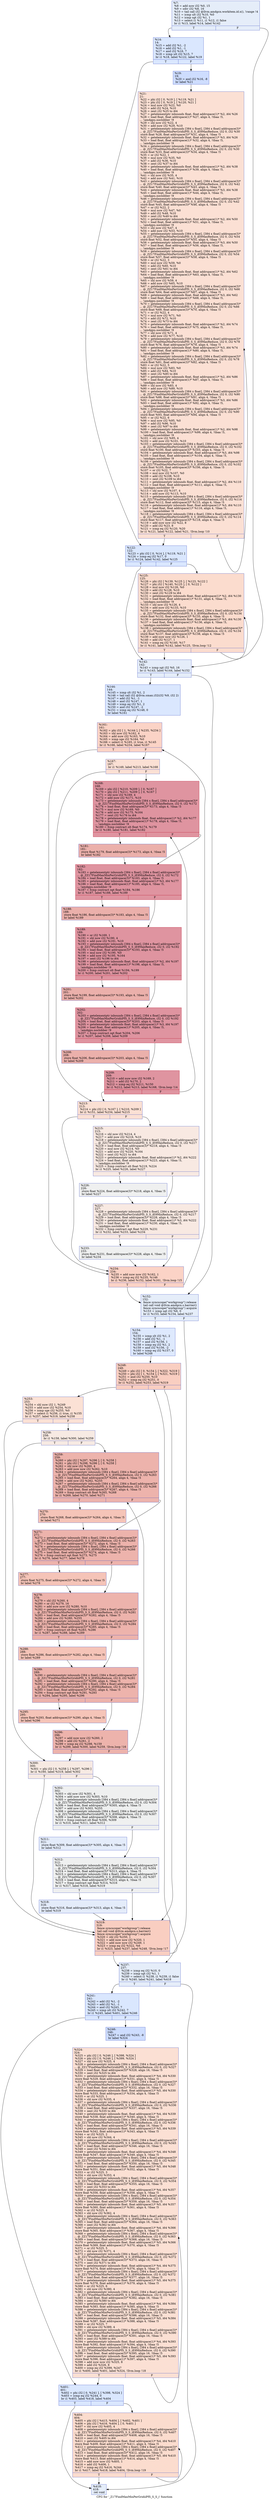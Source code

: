 digraph "CFG for '_Z17FindMaxMinPerGridiiPfS_S_S_i' function" {
	label="CFG for '_Z17FindMaxMinPerGridiiPfS_S_S_i' function";

	Node0x5356050 [shape=record,color="#3d50c3ff", style=filled, fillcolor="#c5d6f270",label="{%7:\l  %8 = add nsw i32 %0, 15\l  %9 = sdiv i32 %8, 16\l  %10 = tail call i32 @llvm.amdgcn.workitem.id.x(), !range !4\l  %11 = icmp ult i32 %10, %0\l  %12 = icmp sgt i32 %1, 1\l  %13 = select i1 %11, i1 %12, i1 false\l  br i1 %13, label %14, label %142\l|{<s0>T|<s1>F}}"];
	Node0x5356050:s0 -> Node0x53577c0;
	Node0x5356050:s1 -> Node0x5357850;
	Node0x53577c0 [shape=record,color="#3d50c3ff", style=filled, fillcolor="#abc8fd70",label="{%14:\l14:                                               \l  %15 = add i32 %1, -2\l  %16 = add i32 %1, -1\l  %17 = and i32 %16, 7\l  %18 = icmp ult i32 %15, 7\l  br i1 %18, label %122, label %19\l|{<s0>T|<s1>F}}"];
	Node0x53577c0:s0 -> Node0x5356770;
	Node0x53577c0:s1 -> Node0x5357d40;
	Node0x5357d40 [shape=record,color="#3d50c3ff", style=filled, fillcolor="#8fb1fe70",label="{%19:\l19:                                               \l  %20 = and i32 %16, -8\l  br label %21\l}"];
	Node0x5357d40 -> Node0x5357f40;
	Node0x5357f40 [shape=record,color="#3d50c3ff", style=filled, fillcolor="#f7b99e70",label="{%21:\l21:                                               \l  %22 = phi i32 [ 0, %19 ], [ %119, %21 ]\l  %23 = phi i32 [ 0, %19 ], [ %120, %21 ]\l  %24 = mul nsw i32 %22, %0\l  %25 = add i32 %24, %10\l  %26 = zext i32 %25 to i64\l  %27 = getelementptr inbounds float, float addrspace(1)* %2, i64 %26\l  %28 = load float, float addrspace(1)* %27, align 4, !tbaa !5,\l... !amdgpu.noclobber !9\l  %29 = shl nsw i32 %22, 4\l  %30 = add nuw i32 %29, %10\l  %31 = getelementptr inbounds [384 x float], [384 x float] addrspace(3)*\l... @_ZZ17FindMaxMinPerGridiiPfS_S_S_iE9MaxReduce, i32 0, i32 %30\l  store float %28, float addrspace(3)* %31, align 4, !tbaa !5\l  %32 = getelementptr inbounds float, float addrspace(1)* %3, i64 %26\l  %33 = load float, float addrspace(1)* %32, align 4, !tbaa !5,\l... !amdgpu.noclobber !9\l  %34 = getelementptr inbounds [384 x float], [384 x float] addrspace(3)*\l... @_ZZ17FindMaxMinPerGridiiPfS_S_S_iE9MinReduce, i32 0, i32 %30\l  store float %33, float addrspace(3)* %34, align 4, !tbaa !5\l  %35 = or i32 %22, 1\l  %36 = mul nsw i32 %35, %0\l  %37 = add i32 %36, %10\l  %38 = zext i32 %37 to i64\l  %39 = getelementptr inbounds float, float addrspace(1)* %2, i64 %38\l  %40 = load float, float addrspace(1)* %39, align 4, !tbaa !5,\l... !amdgpu.noclobber !9\l  %41 = shl nsw i32 %35, 4\l  %42 = add nuw i32 %41, %10\l  %43 = getelementptr inbounds [384 x float], [384 x float] addrspace(3)*\l... @_ZZ17FindMaxMinPerGridiiPfS_S_S_iE9MaxReduce, i32 0, i32 %42\l  store float %40, float addrspace(3)* %43, align 4, !tbaa !5\l  %44 = getelementptr inbounds float, float addrspace(1)* %3, i64 %38\l  %45 = load float, float addrspace(1)* %44, align 4, !tbaa !5,\l... !amdgpu.noclobber !9\l  %46 = getelementptr inbounds [384 x float], [384 x float] addrspace(3)*\l... @_ZZ17FindMaxMinPerGridiiPfS_S_S_iE9MinReduce, i32 0, i32 %42\l  store float %45, float addrspace(3)* %46, align 4, !tbaa !5\l  %47 = or i32 %22, 2\l  %48 = mul nsw i32 %47, %0\l  %49 = add i32 %48, %10\l  %50 = zext i32 %49 to i64\l  %51 = getelementptr inbounds float, float addrspace(1)* %2, i64 %50\l  %52 = load float, float addrspace(1)* %51, align 4, !tbaa !5,\l... !amdgpu.noclobber !9\l  %53 = shl nsw i32 %47, 4\l  %54 = add nuw i32 %53, %10\l  %55 = getelementptr inbounds [384 x float], [384 x float] addrspace(3)*\l... @_ZZ17FindMaxMinPerGridiiPfS_S_S_iE9MaxReduce, i32 0, i32 %54\l  store float %52, float addrspace(3)* %55, align 4, !tbaa !5\l  %56 = getelementptr inbounds float, float addrspace(1)* %3, i64 %50\l  %57 = load float, float addrspace(1)* %56, align 4, !tbaa !5,\l... !amdgpu.noclobber !9\l  %58 = getelementptr inbounds [384 x float], [384 x float] addrspace(3)*\l... @_ZZ17FindMaxMinPerGridiiPfS_S_S_iE9MinReduce, i32 0, i32 %54\l  store float %57, float addrspace(3)* %58, align 4, !tbaa !5\l  %59 = or i32 %22, 3\l  %60 = mul nsw i32 %59, %0\l  %61 = add i32 %60, %10\l  %62 = zext i32 %61 to i64\l  %63 = getelementptr inbounds float, float addrspace(1)* %2, i64 %62\l  %64 = load float, float addrspace(1)* %63, align 4, !tbaa !5,\l... !amdgpu.noclobber !9\l  %65 = shl nsw i32 %59, 4\l  %66 = add nuw i32 %65, %10\l  %67 = getelementptr inbounds [384 x float], [384 x float] addrspace(3)*\l... @_ZZ17FindMaxMinPerGridiiPfS_S_S_iE9MaxReduce, i32 0, i32 %66\l  store float %64, float addrspace(3)* %67, align 4, !tbaa !5\l  %68 = getelementptr inbounds float, float addrspace(1)* %3, i64 %62\l  %69 = load float, float addrspace(1)* %68, align 4, !tbaa !5,\l... !amdgpu.noclobber !9\l  %70 = getelementptr inbounds [384 x float], [384 x float] addrspace(3)*\l... @_ZZ17FindMaxMinPerGridiiPfS_S_S_iE9MinReduce, i32 0, i32 %66\l  store float %69, float addrspace(3)* %70, align 4, !tbaa !5\l  %71 = or i32 %22, 4\l  %72 = mul nsw i32 %71, %0\l  %73 = add i32 %72, %10\l  %74 = zext i32 %73 to i64\l  %75 = getelementptr inbounds float, float addrspace(1)* %2, i64 %74\l  %76 = load float, float addrspace(1)* %75, align 4, !tbaa !5,\l... !amdgpu.noclobber !9\l  %77 = shl nsw i32 %71, 4\l  %78 = add nuw i32 %77, %10\l  %79 = getelementptr inbounds [384 x float], [384 x float] addrspace(3)*\l... @_ZZ17FindMaxMinPerGridiiPfS_S_S_iE9MaxReduce, i32 0, i32 %78\l  store float %76, float addrspace(3)* %79, align 4, !tbaa !5\l  %80 = getelementptr inbounds float, float addrspace(1)* %3, i64 %74\l  %81 = load float, float addrspace(1)* %80, align 4, !tbaa !5,\l... !amdgpu.noclobber !9\l  %82 = getelementptr inbounds [384 x float], [384 x float] addrspace(3)*\l... @_ZZ17FindMaxMinPerGridiiPfS_S_S_iE9MinReduce, i32 0, i32 %78\l  store float %81, float addrspace(3)* %82, align 4, !tbaa !5\l  %83 = or i32 %22, 5\l  %84 = mul nsw i32 %83, %0\l  %85 = add i32 %84, %10\l  %86 = zext i32 %85 to i64\l  %87 = getelementptr inbounds float, float addrspace(1)* %2, i64 %86\l  %88 = load float, float addrspace(1)* %87, align 4, !tbaa !5,\l... !amdgpu.noclobber !9\l  %89 = shl nsw i32 %83, 4\l  %90 = add nuw i32 %89, %10\l  %91 = getelementptr inbounds [384 x float], [384 x float] addrspace(3)*\l... @_ZZ17FindMaxMinPerGridiiPfS_S_S_iE9MaxReduce, i32 0, i32 %90\l  store float %88, float addrspace(3)* %91, align 4, !tbaa !5\l  %92 = getelementptr inbounds float, float addrspace(1)* %3, i64 %86\l  %93 = load float, float addrspace(1)* %92, align 4, !tbaa !5,\l... !amdgpu.noclobber !9\l  %94 = getelementptr inbounds [384 x float], [384 x float] addrspace(3)*\l... @_ZZ17FindMaxMinPerGridiiPfS_S_S_iE9MinReduce, i32 0, i32 %90\l  store float %93, float addrspace(3)* %94, align 4, !tbaa !5\l  %95 = or i32 %22, 6\l  %96 = mul nsw i32 %95, %0\l  %97 = add i32 %96, %10\l  %98 = zext i32 %97 to i64\l  %99 = getelementptr inbounds float, float addrspace(1)* %2, i64 %98\l  %100 = load float, float addrspace(1)* %99, align 4, !tbaa !5,\l... !amdgpu.noclobber !9\l  %101 = shl nsw i32 %95, 4\l  %102 = add nuw i32 %101, %10\l  %103 = getelementptr inbounds [384 x float], [384 x float] addrspace(3)*\l... @_ZZ17FindMaxMinPerGridiiPfS_S_S_iE9MaxReduce, i32 0, i32 %102\l  store float %100, float addrspace(3)* %103, align 4, !tbaa !5\l  %104 = getelementptr inbounds float, float addrspace(1)* %3, i64 %98\l  %105 = load float, float addrspace(1)* %104, align 4, !tbaa !5,\l... !amdgpu.noclobber !9\l  %106 = getelementptr inbounds [384 x float], [384 x float] addrspace(3)*\l... @_ZZ17FindMaxMinPerGridiiPfS_S_S_iE9MinReduce, i32 0, i32 %102\l  store float %105, float addrspace(3)* %106, align 4, !tbaa !5\l  %107 = or i32 %22, 7\l  %108 = mul nsw i32 %107, %0\l  %109 = add i32 %108, %10\l  %110 = zext i32 %109 to i64\l  %111 = getelementptr inbounds float, float addrspace(1)* %2, i64 %110\l  %112 = load float, float addrspace(1)* %111, align 4, !tbaa !5,\l... !amdgpu.noclobber !9\l  %113 = shl nsw i32 %107, 4\l  %114 = add nuw i32 %113, %10\l  %115 = getelementptr inbounds [384 x float], [384 x float] addrspace(3)*\l... @_ZZ17FindMaxMinPerGridiiPfS_S_S_iE9MaxReduce, i32 0, i32 %114\l  store float %112, float addrspace(3)* %115, align 4, !tbaa !5\l  %116 = getelementptr inbounds float, float addrspace(1)* %3, i64 %110\l  %117 = load float, float addrspace(1)* %116, align 4, !tbaa !5,\l... !amdgpu.noclobber !9\l  %118 = getelementptr inbounds [384 x float], [384 x float] addrspace(3)*\l... @_ZZ17FindMaxMinPerGridiiPfS_S_S_iE9MinReduce, i32 0, i32 %114\l  store float %117, float addrspace(3)* %118, align 4, !tbaa !5\l  %119 = add nuw nsw i32 %22, 8\l  %120 = add i32 %23, 8\l  %121 = icmp eq i32 %120, %20\l  br i1 %121, label %122, label %21, !llvm.loop !10\l|{<s0>T|<s1>F}}"];
	Node0x5357f40:s0 -> Node0x5356770;
	Node0x5357f40:s1 -> Node0x5357f40;
	Node0x5356770 [shape=record,color="#3d50c3ff", style=filled, fillcolor="#abc8fd70",label="{%122:\l122:                                              \l  %123 = phi i32 [ 0, %14 ], [ %119, %21 ]\l  %124 = icmp eq i32 %17, 0\l  br i1 %124, label %142, label %125\l|{<s0>T|<s1>F}}"];
	Node0x5356770:s0 -> Node0x5357850;
	Node0x5356770:s1 -> Node0x535dd20;
	Node0x535dd20 [shape=record,color="#3d50c3ff", style=filled, fillcolor="#f7af9170",label="{%125:\l125:                                              \l  %126 = phi i32 [ %139, %125 ], [ %123, %122 ]\l  %127 = phi i32 [ %140, %125 ], [ 0, %122 ]\l  %128 = mul nsw i32 %126, %0\l  %129 = add i32 %128, %10\l  %130 = zext i32 %129 to i64\l  %131 = getelementptr inbounds float, float addrspace(1)* %2, i64 %130\l  %132 = load float, float addrspace(1)* %131, align 4, !tbaa !5,\l... !amdgpu.noclobber !9\l  %133 = shl nsw i32 %126, 4\l  %134 = add nuw i32 %133, %10\l  %135 = getelementptr inbounds [384 x float], [384 x float] addrspace(3)*\l... @_ZZ17FindMaxMinPerGridiiPfS_S_S_iE9MaxReduce, i32 0, i32 %134\l  store float %132, float addrspace(3)* %135, align 4, !tbaa !5\l  %136 = getelementptr inbounds float, float addrspace(1)* %3, i64 %130\l  %137 = load float, float addrspace(1)* %136, align 4, !tbaa !5,\l... !amdgpu.noclobber !9\l  %138 = getelementptr inbounds [384 x float], [384 x float] addrspace(3)*\l... @_ZZ17FindMaxMinPerGridiiPfS_S_S_iE9MinReduce, i32 0, i32 %134\l  store float %137, float addrspace(3)* %138, align 4, !tbaa !5\l  %139 = add nuw nsw i32 %126, 1\l  %140 = add i32 %127, 1\l  %141 = icmp eq i32 %140, %17\l  br i1 %141, label %142, label %125, !llvm.loop !12\l|{<s0>T|<s1>F}}"];
	Node0x535dd20:s0 -> Node0x5357850;
	Node0x535dd20:s1 -> Node0x535dd20;
	Node0x5357850 [shape=record,color="#3d50c3ff", style=filled, fillcolor="#c5d6f270",label="{%142:\l142:                                              \l  %143 = icmp sgt i32 %0, 16\l  br i1 %143, label %144, label %152\l|{<s0>T|<s1>F}}"];
	Node0x5357850:s0 -> Node0x535b340;
	Node0x5357850:s1 -> Node0x535f000;
	Node0x535b340 [shape=record,color="#3d50c3ff", style=filled, fillcolor="#abc8fd70",label="{%144:\l144:                                              \l  %145 = icmp slt i32 %1, 2\l  %146 = tail call i32 @llvm.smax.i32(i32 %9, i32 2)\l  %147 = add i32 %1, -1\l  %148 = and i32 %147, 1\l  %149 = icmp eq i32 %1, 2\l  %150 = and i32 %147, -2\l  %151 = icmp eq i32 %148, 0\l  br label %161\l}"];
	Node0x535b340 -> Node0x535f640;
	Node0x535f000 [shape=record,color="#3d50c3ff", style=filled, fillcolor="#c5d6f270",label="{%152:\l152:                                              \l  fence syncscope(\"workgroup\") release\l  tail call void @llvm.amdgcn.s.barrier()\l  fence syncscope(\"workgroup\") acquire\l  %153 = icmp sgt i32 %6, 0\l  br i1 %153, label %154, label %237\l|{<s0>T|<s1>F}}"];
	Node0x535f000:s0 -> Node0x535fa70;
	Node0x535f000:s1 -> Node0x535fb00;
	Node0x535fa70 [shape=record,color="#3d50c3ff", style=filled, fillcolor="#b5cdfa70",label="{%154:\l154:                                              \l  %155 = icmp slt i32 %1, 2\l  %156 = add i32 %1, -1\l  %157 = and i32 %156, 1\l  %158 = icmp eq i32 %1, 2\l  %159 = and i32 %156, -2\l  %160 = icmp eq i32 %157, 0\l  br label %248\l}"];
	Node0x535fa70 -> Node0x535ffa0;
	Node0x535f640 [shape=record,color="#3d50c3ff", style=filled, fillcolor="#f59c7d70",label="{%161:\l161:                                              \l  %162 = phi i32 [ 1, %144 ], [ %235, %234 ]\l  %163 = shl nsw i32 %162, 4\l  %164 = add nuw i32 %163, %10\l  %165 = icmp sge i32 %164, %0\l  %166 = select i1 %165, i1 true, i1 %145\l  br i1 %166, label %234, label %167\l|{<s0>T|<s1>F}}"];
	Node0x535f640:s0 -> Node0x5360060;
	Node0x535f640:s1 -> Node0x5360430;
	Node0x5360430 [shape=record,color="#3d50c3ff", style=filled, fillcolor="#f7b99e70",label="{%167:\l167:                                              \l  br i1 %149, label %213, label %168\l|{<s0>T|<s1>F}}"];
	Node0x5360430:s0 -> Node0x5360570;
	Node0x5360430:s1 -> Node0x53605c0;
	Node0x53605c0 [shape=record,color="#b70d28ff", style=filled, fillcolor="#b70d2870",label="{%168:\l168:                                              \l  %169 = phi i32 [ %210, %209 ], [ 0, %167 ]\l  %170 = phi i32 [ %211, %209 ], [ 0, %167 ]\l  %171 = shl nsw i32 %169, 4\l  %172 = add nuw i32 %171, %10\l  %173 = getelementptr inbounds [384 x float], [384 x float] addrspace(3)*\l... @_ZZ17FindMaxMinPerGridiiPfS_S_S_iE9MaxReduce, i32 0, i32 %172\l  %174 = load float, float addrspace(3)* %173, align 4, !tbaa !5\l  %175 = mul nsw i32 %169, %0\l  %176 = add nsw i32 %175, %164\l  %177 = sext i32 %176 to i64\l  %178 = getelementptr inbounds float, float addrspace(1)* %2, i64 %177\l  %179 = load float, float addrspace(1)* %178, align 4, !tbaa !5,\l... !amdgpu.noclobber !9\l  %180 = fcmp contract olt float %174, %179\l  br i1 %180, label %181, label %182\l|{<s0>T|<s1>F}}"];
	Node0x53605c0:s0 -> Node0x5360b00;
	Node0x53605c0:s1 -> Node0x5361030;
	Node0x5360b00 [shape=record,color="#3d50c3ff", style=filled, fillcolor="#d24b4070",label="{%181:\l181:                                              \l  store float %179, float addrspace(3)* %173, align 4, !tbaa !5\l  br label %182\l}"];
	Node0x5360b00 -> Node0x5361030;
	Node0x5361030 [shape=record,color="#b70d28ff", style=filled, fillcolor="#b70d2870",label="{%182:\l182:                                              \l  %183 = getelementptr inbounds [384 x float], [384 x float] addrspace(3)*\l... @_ZZ17FindMaxMinPerGridiiPfS_S_S_iE9MinReduce, i32 0, i32 %172\l  %184 = load float, float addrspace(3)* %183, align 4, !tbaa !5\l  %185 = getelementptr inbounds float, float addrspace(1)* %3, i64 %177\l  %186 = load float, float addrspace(1)* %185, align 4, !tbaa !5,\l... !amdgpu.noclobber !9\l  %187 = fcmp contract ogt float %184, %186\l  br i1 %187, label %188, label %189\l|{<s0>T|<s1>F}}"];
	Node0x5361030:s0 -> Node0x5361270;
	Node0x5361030:s1 -> Node0x5361590;
	Node0x5361270 [shape=record,color="#3d50c3ff", style=filled, fillcolor="#d24b4070",label="{%188:\l188:                                              \l  store float %186, float addrspace(3)* %183, align 4, !tbaa !5\l  br label %189\l}"];
	Node0x5361270 -> Node0x5361590;
	Node0x5361590 [shape=record,color="#b70d28ff", style=filled, fillcolor="#b70d2870",label="{%189:\l189:                                              \l  %190 = or i32 %169, 1\l  %191 = shl nsw i32 %190, 4\l  %192 = add nuw i32 %191, %10\l  %193 = getelementptr inbounds [384 x float], [384 x float] addrspace(3)*\l... @_ZZ17FindMaxMinPerGridiiPfS_S_S_iE9MaxReduce, i32 0, i32 %192\l  %194 = load float, float addrspace(3)* %193, align 4, !tbaa !5\l  %195 = mul nsw i32 %190, %0\l  %196 = add nsw i32 %195, %164\l  %197 = sext i32 %196 to i64\l  %198 = getelementptr inbounds float, float addrspace(1)* %2, i64 %197\l  %199 = load float, float addrspace(1)* %198, align 4, !tbaa !5,\l... !amdgpu.noclobber !9\l  %200 = fcmp contract olt float %194, %199\l  br i1 %200, label %201, label %202\l|{<s0>T|<s1>F}}"];
	Node0x5361590:s0 -> Node0x5361980;
	Node0x5361590:s1 -> Node0x5358ba0;
	Node0x5361980 [shape=record,color="#3d50c3ff", style=filled, fillcolor="#d24b4070",label="{%201:\l201:                                              \l  store float %199, float addrspace(3)* %193, align 4, !tbaa !5\l  br label %202\l}"];
	Node0x5361980 -> Node0x5358ba0;
	Node0x5358ba0 [shape=record,color="#b70d28ff", style=filled, fillcolor="#b70d2870",label="{%202:\l202:                                              \l  %203 = getelementptr inbounds [384 x float], [384 x float] addrspace(3)*\l... @_ZZ17FindMaxMinPerGridiiPfS_S_S_iE9MinReduce, i32 0, i32 %192\l  %204 = load float, float addrspace(3)* %203, align 4, !tbaa !5\l  %205 = getelementptr inbounds float, float addrspace(1)* %3, i64 %197\l  %206 = load float, float addrspace(1)* %205, align 4, !tbaa !5,\l... !amdgpu.noclobber !9\l  %207 = fcmp contract ogt float %204, %206\l  br i1 %207, label %208, label %209\l|{<s0>T|<s1>F}}"];
	Node0x5358ba0:s0 -> Node0x5358de0;
	Node0x5358ba0:s1 -> Node0x5360730;
	Node0x5358de0 [shape=record,color="#3d50c3ff", style=filled, fillcolor="#d24b4070",label="{%208:\l208:                                              \l  store float %206, float addrspace(3)* %203, align 4, !tbaa !5\l  br label %209\l}"];
	Node0x5358de0 -> Node0x5360730;
	Node0x5360730 [shape=record,color="#b70d28ff", style=filled, fillcolor="#b70d2870",label="{%209:\l209:                                              \l  %210 = add nuw nsw i32 %169, 2\l  %211 = add i32 %170, 2\l  %212 = icmp eq i32 %211, %150\l  br i1 %212, label %213, label %168, !llvm.loop !14\l|{<s0>T|<s1>F}}"];
	Node0x5360730:s0 -> Node0x5360570;
	Node0x5360730:s1 -> Node0x53605c0;
	Node0x5360570 [shape=record,color="#3d50c3ff", style=filled, fillcolor="#f7b99e70",label="{%213:\l213:                                              \l  %214 = phi i32 [ 0, %167 ], [ %210, %209 ]\l  br i1 %151, label %234, label %215\l|{<s0>T|<s1>F}}"];
	Node0x5360570:s0 -> Node0x5360060;
	Node0x5360570:s1 -> Node0x5363d00;
	Node0x5363d00 [shape=record,color="#3d50c3ff", style=filled, fillcolor="#efcebd70",label="{%215:\l215:                                              \l  %216 = shl nsw i32 %214, 4\l  %217 = add nuw i32 %216, %10\l  %218 = getelementptr inbounds [384 x float], [384 x float] addrspace(3)*\l... @_ZZ17FindMaxMinPerGridiiPfS_S_S_iE9MaxReduce, i32 0, i32 %217\l  %219 = load float, float addrspace(3)* %218, align 4, !tbaa !5\l  %220 = mul nsw i32 %214, %0\l  %221 = add nsw i32 %220, %164\l  %222 = sext i32 %221 to i64\l  %223 = getelementptr inbounds float, float addrspace(1)* %2, i64 %222\l  %224 = load float, float addrspace(1)* %223, align 4, !tbaa !5,\l... !amdgpu.noclobber !9\l  %225 = fcmp contract olt float %219, %224\l  br i1 %225, label %226, label %227\l|{<s0>T|<s1>F}}"];
	Node0x5363d00:s0 -> Node0x5361f70;
	Node0x5363d00:s1 -> Node0x5356bb0;
	Node0x5361f70 [shape=record,color="#3d50c3ff", style=filled, fillcolor="#dbdcde70",label="{%226:\l226:                                              \l  store float %224, float addrspace(3)* %218, align 4, !tbaa !5\l  br label %227\l}"];
	Node0x5361f70 -> Node0x5356bb0;
	Node0x5356bb0 [shape=record,color="#3d50c3ff", style=filled, fillcolor="#efcebd70",label="{%227:\l227:                                              \l  %228 = getelementptr inbounds [384 x float], [384 x float] addrspace(3)*\l... @_ZZ17FindMaxMinPerGridiiPfS_S_S_iE9MinReduce, i32 0, i32 %217\l  %229 = load float, float addrspace(3)* %228, align 4, !tbaa !5\l  %230 = getelementptr inbounds float, float addrspace(1)* %3, i64 %222\l  %231 = load float, float addrspace(1)* %230, align 4, !tbaa !5,\l... !amdgpu.noclobber !9\l  %232 = fcmp contract ogt float %229, %231\l  br i1 %232, label %233, label %234\l|{<s0>T|<s1>F}}"];
	Node0x5356bb0:s0 -> Node0x5356df0;
	Node0x5356bb0:s1 -> Node0x5360060;
	Node0x5356df0 [shape=record,color="#3d50c3ff", style=filled, fillcolor="#dbdcde70",label="{%233:\l233:                                              \l  store float %231, float addrspace(3)* %228, align 4, !tbaa !5\l  br label %234\l}"];
	Node0x5356df0 -> Node0x5360060;
	Node0x5360060 [shape=record,color="#3d50c3ff", style=filled, fillcolor="#f59c7d70",label="{%234:\l234:                                              \l  %235 = add nuw nsw i32 %162, 1\l  %236 = icmp eq i32 %235, %146\l  br i1 %236, label %152, label %161, !llvm.loop !15\l|{<s0>T|<s1>F}}"];
	Node0x5360060:s0 -> Node0x535f000;
	Node0x5360060:s1 -> Node0x535f640;
	Node0x535fb00 [shape=record,color="#3d50c3ff", style=filled, fillcolor="#c5d6f270",label="{%237:\l237:                                              \l  %238 = icmp eq i32 %10, 0\l  %239 = icmp sgt i32 %1, 1\l  %240 = select i1 %238, i1 %239, i1 false\l  br i1 %240, label %241, label %418\l|{<s0>T|<s1>F}}"];
	Node0x535fb00:s0 -> Node0x5364b20;
	Node0x535fb00:s1 -> Node0x5364b70;
	Node0x5364b20 [shape=record,color="#3d50c3ff", style=filled, fillcolor="#abc8fd70",label="{%241:\l241:                                              \l  %242 = add i32 %1, -2\l  %243 = add i32 %1, -1\l  %244 = and i32 %243, 7\l  %245 = icmp ult i32 %242, 7\l  br i1 %245, label %401, label %246\l|{<s0>T|<s1>F}}"];
	Node0x5364b20:s0 -> Node0x5364ef0;
	Node0x5364b20:s1 -> Node0x5364f40;
	Node0x5364f40 [shape=record,color="#3d50c3ff", style=filled, fillcolor="#8fb1fe70",label="{%246:\l246:                                              \l  %247 = and i32 %243, -8\l  br label %324\l}"];
	Node0x5364f40 -> Node0x5365110;
	Node0x535ffa0 [shape=record,color="#3d50c3ff", style=filled, fillcolor="#f2907270",label="{%248:\l248:                                              \l  %249 = phi i32 [ 0, %154 ], [ %322, %319 ]\l  %250 = phi i32 [ 1, %154 ], [ %321, %319 ]\l  %251 = and i32 %250, %10\l  %252 = icmp eq i32 %251, 0\l  br i1 %252, label %253, label %319\l|{<s0>T|<s1>F}}"];
	Node0x535ffa0:s0 -> Node0x5365520;
	Node0x535ffa0:s1 -> Node0x53651d0;
	Node0x5365520 [shape=record,color="#3d50c3ff", style=filled, fillcolor="#f7bca170",label="{%253:\l253:                                              \l  %254 = shl nuw i32 1, %249\l  %255 = add nuw i32 %254, %10\l  %256 = icmp sge i32 %255, %0\l  %257 = select i1 %256, i1 true, i1 %155\l  br i1 %257, label %319, label %258\l|{<s0>T|<s1>F}}"];
	Node0x5365520:s0 -> Node0x53651d0;
	Node0x5365520:s1 -> Node0x535e100;
	Node0x535e100 [shape=record,color="#3d50c3ff", style=filled, fillcolor="#eed0c070",label="{%258:\l258:                                              \l  br i1 %158, label %300, label %259\l|{<s0>T|<s1>F}}"];
	Node0x535e100:s0 -> Node0x535e200;
	Node0x535e100:s1 -> Node0x535e250;
	Node0x535e250 [shape=record,color="#3d50c3ff", style=filled, fillcolor="#d6524470",label="{%259:\l259:                                              \l  %260 = phi i32 [ %297, %296 ], [ 0, %258 ]\l  %261 = phi i32 [ %298, %296 ], [ 0, %258 ]\l  %262 = shl nsw i32 %260, 4\l  %263 = add nuw nsw i32 %262, %10\l  %264 = getelementptr inbounds [384 x float], [384 x float] addrspace(3)*\l... @_ZZ17FindMaxMinPerGridiiPfS_S_S_iE9MaxReduce, i32 0, i32 %263\l  %265 = load float, float addrspace(3)* %264, align 4, !tbaa !5\l  %266 = add nsw i32 %262, %255\l  %267 = getelementptr inbounds [384 x float], [384 x float] addrspace(3)*\l... @_ZZ17FindMaxMinPerGridiiPfS_S_S_iE9MaxReduce, i32 0, i32 %266\l  %268 = load float, float addrspace(3)* %267, align 4, !tbaa !5\l  %269 = fcmp contract olt float %265, %268\l  br i1 %269, label %270, label %271\l|{<s0>T|<s1>F}}"];
	Node0x535e250:s0 -> Node0x535e6e0;
	Node0x535e250:s1 -> Node0x5366ae0;
	Node0x535e6e0 [shape=record,color="#3d50c3ff", style=filled, fillcolor="#e97a5f70",label="{%270:\l270:                                              \l  store float %268, float addrspace(3)* %264, align 4, !tbaa !5\l  br label %271\l}"];
	Node0x535e6e0 -> Node0x5366ae0;
	Node0x5366ae0 [shape=record,color="#3d50c3ff", style=filled, fillcolor="#d6524470",label="{%271:\l271:                                              \l  %272 = getelementptr inbounds [384 x float], [384 x float] addrspace(3)*\l... @_ZZ17FindMaxMinPerGridiiPfS_S_S_iE9MinReduce, i32 0, i32 %263\l  %273 = load float, float addrspace(3)* %272, align 4, !tbaa !5\l  %274 = getelementptr inbounds [384 x float], [384 x float] addrspace(3)*\l... @_ZZ17FindMaxMinPerGridiiPfS_S_S_iE9MinReduce, i32 0, i32 %266\l  %275 = load float, float addrspace(3)* %274, align 4, !tbaa !5\l  %276 = fcmp contract ogt float %273, %275\l  br i1 %276, label %277, label %278\l|{<s0>T|<s1>F}}"];
	Node0x5366ae0:s0 -> Node0x5366d20;
	Node0x5366ae0:s1 -> Node0x5367060;
	Node0x5366d20 [shape=record,color="#3d50c3ff", style=filled, fillcolor="#e97a5f70",label="{%277:\l277:                                              \l  store float %275, float addrspace(3)* %272, align 4, !tbaa !5\l  br label %278\l}"];
	Node0x5366d20 -> Node0x5367060;
	Node0x5367060 [shape=record,color="#3d50c3ff", style=filled, fillcolor="#d6524470",label="{%278:\l278:                                              \l  %279 = shl i32 %260, 4\l  %280 = or i32 %279, 16\l  %281 = add nuw nsw i32 %280, %10\l  %282 = getelementptr inbounds [384 x float], [384 x float] addrspace(3)*\l... @_ZZ17FindMaxMinPerGridiiPfS_S_S_iE9MaxReduce, i32 0, i32 %281\l  %283 = load float, float addrspace(3)* %282, align 4, !tbaa !5\l  %284 = add nsw i32 %280, %255\l  %285 = getelementptr inbounds [384 x float], [384 x float] addrspace(3)*\l... @_ZZ17FindMaxMinPerGridiiPfS_S_S_iE9MaxReduce, i32 0, i32 %284\l  %286 = load float, float addrspace(3)* %285, align 4, !tbaa !5\l  %287 = fcmp contract olt float %283, %286\l  br i1 %287, label %288, label %289\l|{<s0>T|<s1>F}}"];
	Node0x5367060:s0 -> Node0x5367410;
	Node0x5367060:s1 -> Node0x53677e0;
	Node0x5367410 [shape=record,color="#3d50c3ff", style=filled, fillcolor="#e97a5f70",label="{%288:\l288:                                              \l  store float %286, float addrspace(3)* %282, align 4, !tbaa !5\l  br label %289\l}"];
	Node0x5367410 -> Node0x53677e0;
	Node0x53677e0 [shape=record,color="#3d50c3ff", style=filled, fillcolor="#d6524470",label="{%289:\l289:                                              \l  %290 = getelementptr inbounds [384 x float], [384 x float] addrspace(3)*\l... @_ZZ17FindMaxMinPerGridiiPfS_S_S_iE9MinReduce, i32 0, i32 %281\l  %291 = load float, float addrspace(3)* %290, align 4, !tbaa !5\l  %292 = getelementptr inbounds [384 x float], [384 x float] addrspace(3)*\l... @_ZZ17FindMaxMinPerGridiiPfS_S_S_iE9MinReduce, i32 0, i32 %284\l  %293 = load float, float addrspace(3)* %292, align 4, !tbaa !5\l  %294 = fcmp contract ogt float %291, %293\l  br i1 %294, label %295, label %296\l|{<s0>T|<s1>F}}"];
	Node0x53677e0:s0 -> Node0x53679e0;
	Node0x53677e0:s1 -> Node0x535e390;
	Node0x53679e0 [shape=record,color="#3d50c3ff", style=filled, fillcolor="#e97a5f70",label="{%295:\l295:                                              \l  store float %293, float addrspace(3)* %290, align 4, !tbaa !5\l  br label %296\l}"];
	Node0x53679e0 -> Node0x535e390;
	Node0x535e390 [shape=record,color="#3d50c3ff", style=filled, fillcolor="#d6524470",label="{%296:\l296:                                              \l  %297 = add nuw nsw i32 %260, 2\l  %298 = add i32 %261, 2\l  %299 = icmp eq i32 %298, %159\l  br i1 %299, label %300, label %259, !llvm.loop !16\l|{<s0>T|<s1>F}}"];
	Node0x535e390:s0 -> Node0x535e200;
	Node0x535e390:s1 -> Node0x535e250;
	Node0x535e200 [shape=record,color="#3d50c3ff", style=filled, fillcolor="#eed0c070",label="{%300:\l300:                                              \l  %301 = phi i32 [ 0, %258 ], [ %297, %296 ]\l  br i1 %160, label %319, label %302\l|{<s0>T|<s1>F}}"];
	Node0x535e200:s0 -> Node0x53651d0;
	Node0x535e200:s1 -> Node0x5368670;
	Node0x5368670 [shape=record,color="#3d50c3ff", style=filled, fillcolor="#dbdcde70",label="{%302:\l302:                                              \l  %303 = shl nsw i32 %301, 4\l  %304 = add nuw nsw i32 %303, %10\l  %305 = getelementptr inbounds [384 x float], [384 x float] addrspace(3)*\l... @_ZZ17FindMaxMinPerGridiiPfS_S_S_iE9MaxReduce, i32 0, i32 %304\l  %306 = load float, float addrspace(3)* %305, align 4, !tbaa !5\l  %307 = add nsw i32 %303, %255\l  %308 = getelementptr inbounds [384 x float], [384 x float] addrspace(3)*\l... @_ZZ17FindMaxMinPerGridiiPfS_S_S_iE9MaxReduce, i32 0, i32 %307\l  %309 = load float, float addrspace(3)* %308, align 4, !tbaa !5\l  %310 = fcmp contract olt float %306, %309\l  br i1 %310, label %311, label %312\l|{<s0>T|<s1>F}}"];
	Node0x5368670:s0 -> Node0x5368890;
	Node0x5368670:s1 -> Node0x5368c60;
	Node0x5368890 [shape=record,color="#3d50c3ff", style=filled, fillcolor="#c1d4f470",label="{%311:\l311:                                              \l  store float %309, float addrspace(3)* %305, align 4, !tbaa !5\l  br label %312\l}"];
	Node0x5368890 -> Node0x5368c60;
	Node0x5368c60 [shape=record,color="#3d50c3ff", style=filled, fillcolor="#dbdcde70",label="{%312:\l312:                                              \l  %313 = getelementptr inbounds [384 x float], [384 x float] addrspace(3)*\l... @_ZZ17FindMaxMinPerGridiiPfS_S_S_iE9MinReduce, i32 0, i32 %304\l  %314 = load float, float addrspace(3)* %313, align 4, !tbaa !5\l  %315 = getelementptr inbounds [384 x float], [384 x float] addrspace(3)*\l... @_ZZ17FindMaxMinPerGridiiPfS_S_S_iE9MinReduce, i32 0, i32 %307\l  %316 = load float, float addrspace(3)* %315, align 4, !tbaa !5\l  %317 = fcmp contract ogt float %314, %316\l  br i1 %317, label %318, label %319\l|{<s0>T|<s1>F}}"];
	Node0x5368c60:s0 -> Node0x5368e60;
	Node0x5368c60:s1 -> Node0x53651d0;
	Node0x5368e60 [shape=record,color="#3d50c3ff", style=filled, fillcolor="#c1d4f470",label="{%318:\l318:                                              \l  store float %316, float addrspace(3)* %313, align 4, !tbaa !5\l  br label %319\l}"];
	Node0x5368e60 -> Node0x53651d0;
	Node0x53651d0 [shape=record,color="#3d50c3ff", style=filled, fillcolor="#f2907270",label="{%319:\l319:                                              \l  fence syncscope(\"workgroup\") release\l  tail call void @llvm.amdgcn.s.barrier()\l  fence syncscope(\"workgroup\") acquire\l  %320 = shl i32 %250, 1\l  %321 = add nuw nsw i32 %320, 1\l  %322 = add nuw nsw i32 %249, 1\l  %323 = icmp eq i32 %322, %6\l  br i1 %323, label %237, label %248, !llvm.loop !17\l|{<s0>T|<s1>F}}"];
	Node0x53651d0:s0 -> Node0x535fb00;
	Node0x53651d0:s1 -> Node0x535ffa0;
	Node0x5365110 [shape=record,color="#3d50c3ff", style=filled, fillcolor="#f7b99e70",label="{%324:\l324:                                              \l  %325 = phi i32 [ 0, %246 ], [ %398, %324 ]\l  %326 = phi i32 [ 0, %246 ], [ %399, %324 ]\l  %327 = shl nsw i32 %325, 4\l  %328 = getelementptr inbounds [384 x float], [384 x float] addrspace(3)*\l... @_ZZ17FindMaxMinPerGridiiPfS_S_S_iE9MaxReduce, i32 0, i32 %327\l  %329 = load float, float addrspace(3)* %328, align 16, !tbaa !5\l  %330 = zext i32 %325 to i64\l  %331 = getelementptr inbounds float, float addrspace(1)* %4, i64 %330\l  store float %329, float addrspace(1)* %331, align 4, !tbaa !5\l  %332 = getelementptr inbounds [384 x float], [384 x float] addrspace(3)*\l... @_ZZ17FindMaxMinPerGridiiPfS_S_S_iE9MinReduce, i32 0, i32 %327\l  %333 = load float, float addrspace(3)* %332, align 16, !tbaa !5\l  %334 = getelementptr inbounds float, float addrspace(1)* %5, i64 %330\l  store float %333, float addrspace(1)* %334, align 4, !tbaa !5\l  %335 = or i32 %325, 1\l  %336 = shl nsw i32 %335, 4\l  %337 = getelementptr inbounds [384 x float], [384 x float] addrspace(3)*\l... @_ZZ17FindMaxMinPerGridiiPfS_S_S_iE9MaxReduce, i32 0, i32 %336\l  %338 = load float, float addrspace(3)* %337, align 16, !tbaa !5\l  %339 = zext i32 %335 to i64\l  %340 = getelementptr inbounds float, float addrspace(1)* %4, i64 %339\l  store float %338, float addrspace(1)* %340, align 4, !tbaa !5\l  %341 = getelementptr inbounds [384 x float], [384 x float] addrspace(3)*\l... @_ZZ17FindMaxMinPerGridiiPfS_S_S_iE9MinReduce, i32 0, i32 %336\l  %342 = load float, float addrspace(3)* %341, align 16, !tbaa !5\l  %343 = getelementptr inbounds float, float addrspace(1)* %5, i64 %339\l  store float %342, float addrspace(1)* %343, align 4, !tbaa !5\l  %344 = or i32 %325, 2\l  %345 = shl nsw i32 %344, 4\l  %346 = getelementptr inbounds [384 x float], [384 x float] addrspace(3)*\l... @_ZZ17FindMaxMinPerGridiiPfS_S_S_iE9MaxReduce, i32 0, i32 %345\l  %347 = load float, float addrspace(3)* %346, align 16, !tbaa !5\l  %348 = zext i32 %344 to i64\l  %349 = getelementptr inbounds float, float addrspace(1)* %4, i64 %348\l  store float %347, float addrspace(1)* %349, align 4, !tbaa !5\l  %350 = getelementptr inbounds [384 x float], [384 x float] addrspace(3)*\l... @_ZZ17FindMaxMinPerGridiiPfS_S_S_iE9MinReduce, i32 0, i32 %345\l  %351 = load float, float addrspace(3)* %350, align 16, !tbaa !5\l  %352 = getelementptr inbounds float, float addrspace(1)* %5, i64 %348\l  store float %351, float addrspace(1)* %352, align 4, !tbaa !5\l  %353 = or i32 %325, 3\l  %354 = shl nsw i32 %353, 4\l  %355 = getelementptr inbounds [384 x float], [384 x float] addrspace(3)*\l... @_ZZ17FindMaxMinPerGridiiPfS_S_S_iE9MaxReduce, i32 0, i32 %354\l  %356 = load float, float addrspace(3)* %355, align 16, !tbaa !5\l  %357 = zext i32 %353 to i64\l  %358 = getelementptr inbounds float, float addrspace(1)* %4, i64 %357\l  store float %356, float addrspace(1)* %358, align 4, !tbaa !5\l  %359 = getelementptr inbounds [384 x float], [384 x float] addrspace(3)*\l... @_ZZ17FindMaxMinPerGridiiPfS_S_S_iE9MinReduce, i32 0, i32 %354\l  %360 = load float, float addrspace(3)* %359, align 16, !tbaa !5\l  %361 = getelementptr inbounds float, float addrspace(1)* %5, i64 %357\l  store float %360, float addrspace(1)* %361, align 4, !tbaa !5\l  %362 = or i32 %325, 4\l  %363 = shl nsw i32 %362, 4\l  %364 = getelementptr inbounds [384 x float], [384 x float] addrspace(3)*\l... @_ZZ17FindMaxMinPerGridiiPfS_S_S_iE9MaxReduce, i32 0, i32 %363\l  %365 = load float, float addrspace(3)* %364, align 16, !tbaa !5\l  %366 = zext i32 %362 to i64\l  %367 = getelementptr inbounds float, float addrspace(1)* %4, i64 %366\l  store float %365, float addrspace(1)* %367, align 4, !tbaa !5\l  %368 = getelementptr inbounds [384 x float], [384 x float] addrspace(3)*\l... @_ZZ17FindMaxMinPerGridiiPfS_S_S_iE9MinReduce, i32 0, i32 %363\l  %369 = load float, float addrspace(3)* %368, align 16, !tbaa !5\l  %370 = getelementptr inbounds float, float addrspace(1)* %5, i64 %366\l  store float %369, float addrspace(1)* %370, align 4, !tbaa !5\l  %371 = or i32 %325, 5\l  %372 = shl nsw i32 %371, 4\l  %373 = getelementptr inbounds [384 x float], [384 x float] addrspace(3)*\l... @_ZZ17FindMaxMinPerGridiiPfS_S_S_iE9MaxReduce, i32 0, i32 %372\l  %374 = load float, float addrspace(3)* %373, align 16, !tbaa !5\l  %375 = zext i32 %371 to i64\l  %376 = getelementptr inbounds float, float addrspace(1)* %4, i64 %375\l  store float %374, float addrspace(1)* %376, align 4, !tbaa !5\l  %377 = getelementptr inbounds [384 x float], [384 x float] addrspace(3)*\l... @_ZZ17FindMaxMinPerGridiiPfS_S_S_iE9MinReduce, i32 0, i32 %372\l  %378 = load float, float addrspace(3)* %377, align 16, !tbaa !5\l  %379 = getelementptr inbounds float, float addrspace(1)* %5, i64 %375\l  store float %378, float addrspace(1)* %379, align 4, !tbaa !5\l  %380 = or i32 %325, 6\l  %381 = shl nsw i32 %380, 4\l  %382 = getelementptr inbounds [384 x float], [384 x float] addrspace(3)*\l... @_ZZ17FindMaxMinPerGridiiPfS_S_S_iE9MaxReduce, i32 0, i32 %381\l  %383 = load float, float addrspace(3)* %382, align 16, !tbaa !5\l  %384 = zext i32 %380 to i64\l  %385 = getelementptr inbounds float, float addrspace(1)* %4, i64 %384\l  store float %383, float addrspace(1)* %385, align 4, !tbaa !5\l  %386 = getelementptr inbounds [384 x float], [384 x float] addrspace(3)*\l... @_ZZ17FindMaxMinPerGridiiPfS_S_S_iE9MinReduce, i32 0, i32 %381\l  %387 = load float, float addrspace(3)* %386, align 16, !tbaa !5\l  %388 = getelementptr inbounds float, float addrspace(1)* %5, i64 %384\l  store float %387, float addrspace(1)* %388, align 4, !tbaa !5\l  %389 = or i32 %325, 7\l  %390 = shl nsw i32 %389, 4\l  %391 = getelementptr inbounds [384 x float], [384 x float] addrspace(3)*\l... @_ZZ17FindMaxMinPerGridiiPfS_S_S_iE9MaxReduce, i32 0, i32 %390\l  %392 = load float, float addrspace(3)* %391, align 16, !tbaa !5\l  %393 = zext i32 %389 to i64\l  %394 = getelementptr inbounds float, float addrspace(1)* %4, i64 %393\l  store float %392, float addrspace(1)* %394, align 4, !tbaa !5\l  %395 = getelementptr inbounds [384 x float], [384 x float] addrspace(3)*\l... @_ZZ17FindMaxMinPerGridiiPfS_S_S_iE9MinReduce, i32 0, i32 %390\l  %396 = load float, float addrspace(3)* %395, align 16, !tbaa !5\l  %397 = getelementptr inbounds float, float addrspace(1)* %5, i64 %393\l  store float %396, float addrspace(1)* %397, align 4, !tbaa !5\l  %398 = add nuw nsw i32 %325, 8\l  %399 = add i32 %326, 8\l  %400 = icmp eq i32 %399, %247\l  br i1 %400, label %401, label %324, !llvm.loop !18\l|{<s0>T|<s1>F}}"];
	Node0x5365110:s0 -> Node0x5364ef0;
	Node0x5365110:s1 -> Node0x5365110;
	Node0x5364ef0 [shape=record,color="#3d50c3ff", style=filled, fillcolor="#abc8fd70",label="{%401:\l401:                                              \l  %402 = phi i32 [ 0, %241 ], [ %398, %324 ]\l  %403 = icmp eq i32 %244, 0\l  br i1 %403, label %418, label %404\l|{<s0>T|<s1>F}}"];
	Node0x5364ef0:s0 -> Node0x5364b70;
	Node0x5364ef0:s1 -> Node0x5362a70;
	Node0x5362a70 [shape=record,color="#3d50c3ff", style=filled, fillcolor="#f7af9170",label="{%404:\l404:                                              \l  %405 = phi i32 [ %415, %404 ], [ %402, %401 ]\l  %406 = phi i32 [ %416, %404 ], [ 0, %401 ]\l  %407 = shl nsw i32 %405, 4\l  %408 = getelementptr inbounds [384 x float], [384 x float] addrspace(3)*\l... @_ZZ17FindMaxMinPerGridiiPfS_S_S_iE9MaxReduce, i32 0, i32 %407\l  %409 = load float, float addrspace(3)* %408, align 16, !tbaa !5\l  %410 = zext i32 %405 to i64\l  %411 = getelementptr inbounds float, float addrspace(1)* %4, i64 %410\l  store float %409, float addrspace(1)* %411, align 4, !tbaa !5\l  %412 = getelementptr inbounds [384 x float], [384 x float] addrspace(3)*\l... @_ZZ17FindMaxMinPerGridiiPfS_S_S_iE9MinReduce, i32 0, i32 %407\l  %413 = load float, float addrspace(3)* %412, align 16, !tbaa !5\l  %414 = getelementptr inbounds float, float addrspace(1)* %5, i64 %410\l  store float %413, float addrspace(1)* %414, align 4, !tbaa !5\l  %415 = add nuw nsw i32 %405, 1\l  %416 = add i32 %406, 1\l  %417 = icmp eq i32 %416, %244\l  br i1 %417, label %418, label %404, !llvm.loop !19\l|{<s0>T|<s1>F}}"];
	Node0x5362a70:s0 -> Node0x5364b70;
	Node0x5362a70:s1 -> Node0x5362a70;
	Node0x5364b70 [shape=record,color="#3d50c3ff", style=filled, fillcolor="#c5d6f270",label="{%418:\l418:                                              \l  ret void\l}"];
}
